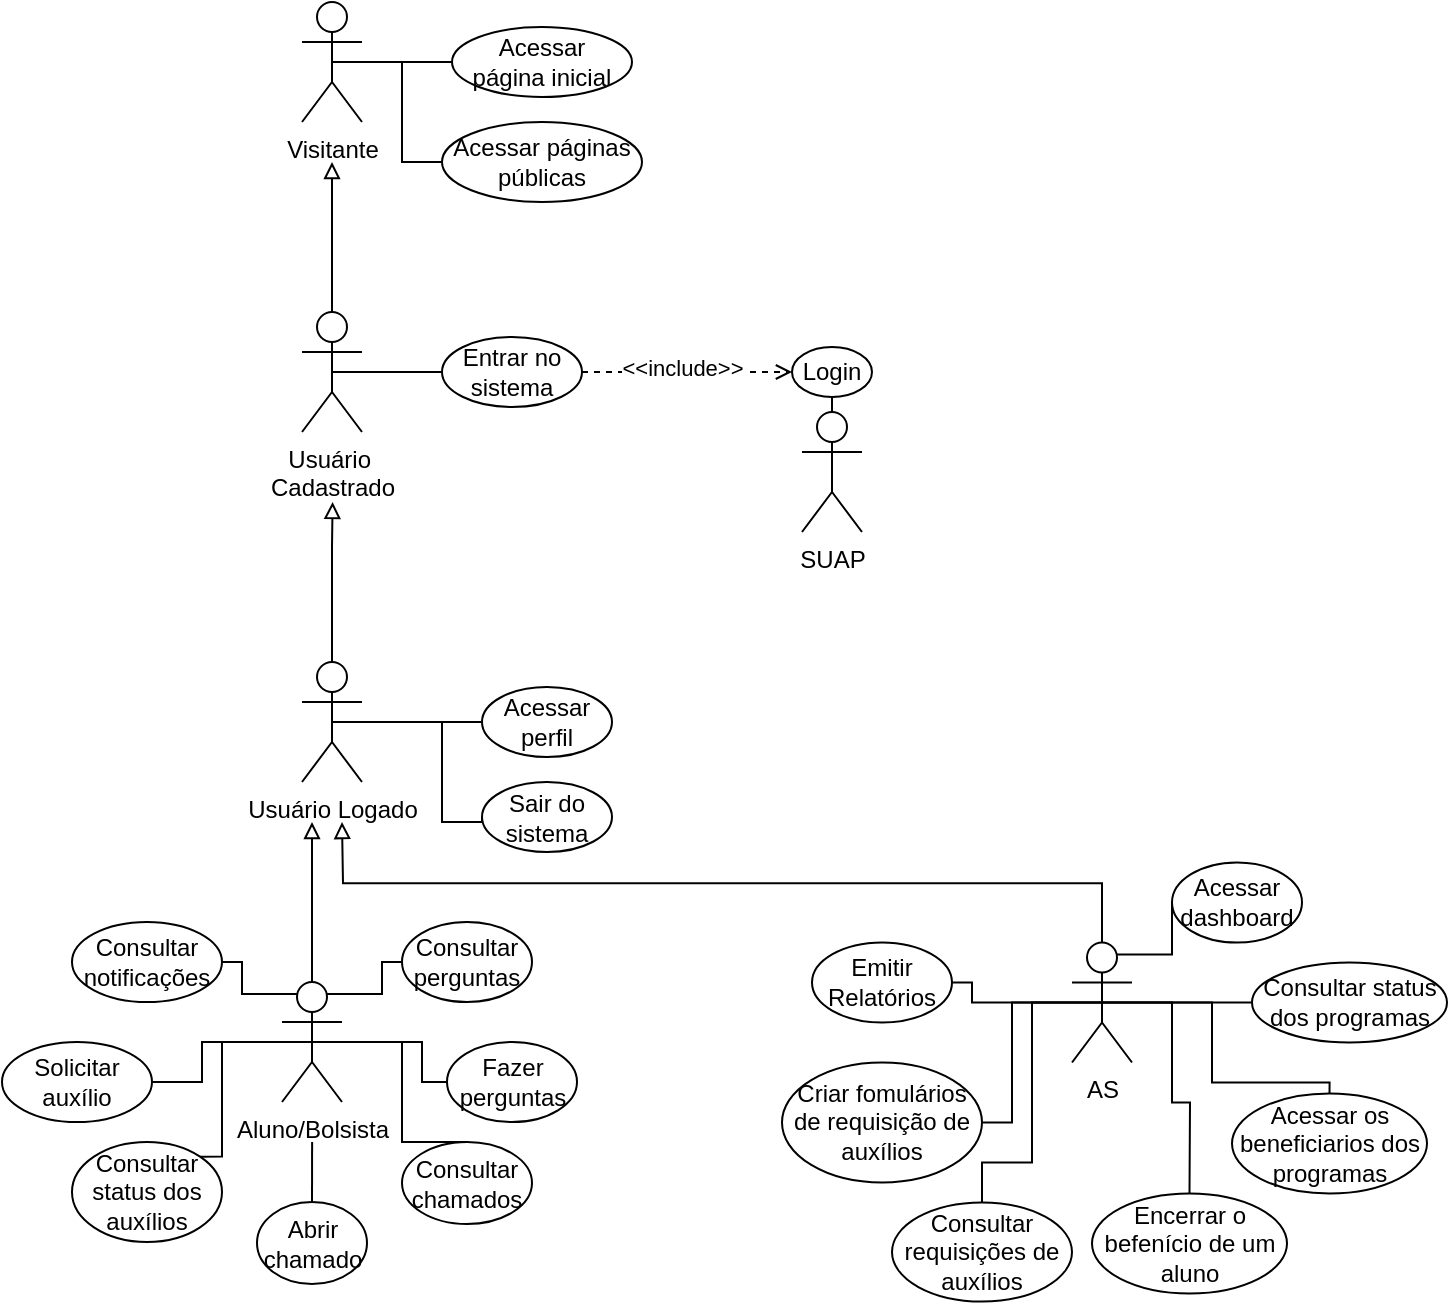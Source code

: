 <mxfile version="27.0.6">
  <diagram name="Página-1" id="qQChMc6CsR9quMTi2kan">
    <mxGraphModel dx="2505" dy="874" grid="1" gridSize="10" guides="1" tooltips="1" connect="1" arrows="1" fold="1" page="1" pageScale="1" pageWidth="827" pageHeight="1169" math="0" shadow="0">
      <root>
        <mxCell id="0" />
        <mxCell id="1" parent="0" />
        <mxCell id="JfT9hTI9RyHtd1UQTJpB-1" style="edgeStyle=orthogonalEdgeStyle;rounded=0;orthogonalLoop=1;jettySize=auto;html=1;exitX=0.5;exitY=0.5;exitDx=0;exitDy=0;exitPerimeter=0;entryX=0;entryY=0.5;entryDx=0;entryDy=0;endArrow=none;startFill=0;" parent="1" source="SMolukqlQFWp5ZvPOzQk-1" target="SMolukqlQFWp5ZvPOzQk-10" edge="1">
          <mxGeometry relative="1" as="geometry" />
        </mxCell>
        <mxCell id="2jT3qYnNEIoOFRAtBTXi-2" style="edgeStyle=orthogonalEdgeStyle;rounded=0;orthogonalLoop=1;jettySize=auto;html=1;exitX=0.5;exitY=0.5;exitDx=0;exitDy=0;exitPerimeter=0;entryX=0;entryY=0.5;entryDx=0;entryDy=0;endArrow=none;startFill=0;" parent="1" source="SMolukqlQFWp5ZvPOzQk-1" target="SMolukqlQFWp5ZvPOzQk-8" edge="1">
          <mxGeometry relative="1" as="geometry" />
        </mxCell>
        <mxCell id="SMolukqlQFWp5ZvPOzQk-1" value="Visitante" style="shape=umlActor;verticalLabelPosition=bottom;verticalAlign=top;html=1;outlineConnect=0;" parent="1" vertex="1">
          <mxGeometry x="-630" y="40" width="30" height="60" as="geometry" />
        </mxCell>
        <mxCell id="2jT3qYnNEIoOFRAtBTXi-34" style="edgeStyle=orthogonalEdgeStyle;rounded=0;orthogonalLoop=1;jettySize=auto;html=1;exitX=0.5;exitY=0;exitDx=0;exitDy=0;exitPerimeter=0;endArrow=block;endFill=0;" parent="1" source="SMolukqlQFWp5ZvPOzQk-4" edge="1">
          <mxGeometry relative="1" as="geometry">
            <mxPoint x="-610" y="450" as="targetPoint" />
          </mxGeometry>
        </mxCell>
        <mxCell id="trck6_Iytx7SmgG77mV8-2" style="edgeStyle=orthogonalEdgeStyle;rounded=0;orthogonalLoop=1;jettySize=auto;html=1;exitX=0.75;exitY=0.1;exitDx=0;exitDy=0;exitPerimeter=0;entryX=0;entryY=0.5;entryDx=0;entryDy=0;endArrow=none;startFill=0;" edge="1" parent="1" source="SMolukqlQFWp5ZvPOzQk-4" target="trck6_Iytx7SmgG77mV8-1">
          <mxGeometry relative="1" as="geometry" />
        </mxCell>
        <mxCell id="trck6_Iytx7SmgG77mV8-4" style="edgeStyle=orthogonalEdgeStyle;rounded=0;orthogonalLoop=1;jettySize=auto;html=1;exitX=0.5;exitY=0.5;exitDx=0;exitDy=0;exitPerimeter=0;entryX=0;entryY=0.5;entryDx=0;entryDy=0;endArrow=none;startFill=0;" edge="1" parent="1" source="SMolukqlQFWp5ZvPOzQk-4" target="trck6_Iytx7SmgG77mV8-3">
          <mxGeometry relative="1" as="geometry" />
        </mxCell>
        <mxCell id="trck6_Iytx7SmgG77mV8-6" style="edgeStyle=orthogonalEdgeStyle;rounded=0;orthogonalLoop=1;jettySize=auto;html=1;exitX=0.5;exitY=0.5;exitDx=0;exitDy=0;exitPerimeter=0;entryX=0.5;entryY=0;entryDx=0;entryDy=0;endArrow=none;startFill=0;" edge="1" parent="1" source="SMolukqlQFWp5ZvPOzQk-4" target="trck6_Iytx7SmgG77mV8-5">
          <mxGeometry relative="1" as="geometry">
            <Array as="points">
              <mxPoint x="-175" y="540.25" />
              <mxPoint x="-175" y="580.25" />
            </Array>
          </mxGeometry>
        </mxCell>
        <mxCell id="trck6_Iytx7SmgG77mV8-10" style="edgeStyle=orthogonalEdgeStyle;rounded=0;orthogonalLoop=1;jettySize=auto;html=1;exitX=0.5;exitY=0.5;exitDx=0;exitDy=0;exitPerimeter=0;endArrow=none;startFill=0;" edge="1" parent="1" source="SMolukqlQFWp5ZvPOzQk-4" target="trck6_Iytx7SmgG77mV8-7">
          <mxGeometry relative="1" as="geometry">
            <Array as="points">
              <mxPoint x="-195" y="540.25" />
              <mxPoint x="-195" y="590.25" />
              <mxPoint x="-186" y="590.25" />
            </Array>
          </mxGeometry>
        </mxCell>
        <mxCell id="trck6_Iytx7SmgG77mV8-14" style="edgeStyle=orthogonalEdgeStyle;rounded=0;orthogonalLoop=1;jettySize=auto;html=1;exitX=0.5;exitY=0.5;exitDx=0;exitDy=0;exitPerimeter=0;entryX=1;entryY=0.5;entryDx=0;entryDy=0;endArrow=none;startFill=0;" edge="1" parent="1" source="SMolukqlQFWp5ZvPOzQk-4" target="trck6_Iytx7SmgG77mV8-13">
          <mxGeometry relative="1" as="geometry">
            <Array as="points">
              <mxPoint x="-295" y="540.25" />
              <mxPoint x="-295" y="530.25" />
            </Array>
          </mxGeometry>
        </mxCell>
        <mxCell id="trck6_Iytx7SmgG77mV8-15" style="edgeStyle=orthogonalEdgeStyle;rounded=0;orthogonalLoop=1;jettySize=auto;html=1;exitX=0.5;exitY=0.5;exitDx=0;exitDy=0;exitPerimeter=0;entryX=1;entryY=0.5;entryDx=0;entryDy=0;endArrow=none;startFill=0;" edge="1" parent="1" source="SMolukqlQFWp5ZvPOzQk-4" target="trck6_Iytx7SmgG77mV8-12">
          <mxGeometry relative="1" as="geometry">
            <Array as="points">
              <mxPoint x="-275" y="540.25" />
              <mxPoint x="-275" y="600.25" />
            </Array>
          </mxGeometry>
        </mxCell>
        <mxCell id="trck6_Iytx7SmgG77mV8-16" style="edgeStyle=orthogonalEdgeStyle;rounded=0;orthogonalLoop=1;jettySize=auto;html=1;exitX=0.5;exitY=0.5;exitDx=0;exitDy=0;exitPerimeter=0;entryX=0.5;entryY=0;entryDx=0;entryDy=0;endArrow=none;startFill=0;" edge="1" parent="1" source="SMolukqlQFWp5ZvPOzQk-4" target="trck6_Iytx7SmgG77mV8-11">
          <mxGeometry relative="1" as="geometry">
            <Array as="points">
              <mxPoint x="-265" y="540.25" />
              <mxPoint x="-265" y="620.25" />
              <mxPoint x="-290" y="620.25" />
            </Array>
          </mxGeometry>
        </mxCell>
        <mxCell id="SMolukqlQFWp5ZvPOzQk-4" value="AS" style="shape=umlActor;verticalLabelPosition=bottom;verticalAlign=top;html=1;outlineConnect=0;" parent="1" vertex="1">
          <mxGeometry x="-245" y="510.25" width="30" height="60" as="geometry" />
        </mxCell>
        <mxCell id="SMolukqlQFWp5ZvPOzQk-8" value="Acessar&lt;div&gt;página inicial&lt;/div&gt;" style="ellipse;whiteSpace=wrap;html=1;" parent="1" vertex="1">
          <mxGeometry x="-555" y="52.5" width="90" height="35" as="geometry" />
        </mxCell>
        <mxCell id="SMolukqlQFWp5ZvPOzQk-10" value="Acessar páginas públicas" style="ellipse;whiteSpace=wrap;html=1;" parent="1" vertex="1">
          <mxGeometry x="-560" y="100" width="100" height="40" as="geometry" />
        </mxCell>
        <mxCell id="2jT3qYnNEIoOFRAtBTXi-32" style="edgeStyle=orthogonalEdgeStyle;rounded=0;orthogonalLoop=1;jettySize=auto;html=1;endArrow=block;endFill=0;" parent="1" source="SMolukqlQFWp5ZvPOzQk-11" edge="1">
          <mxGeometry relative="1" as="geometry">
            <mxPoint x="-625" y="450" as="targetPoint" />
          </mxGeometry>
        </mxCell>
        <mxCell id="2jT3qYnNEIoOFRAtBTXi-48" style="edgeStyle=orthogonalEdgeStyle;rounded=0;orthogonalLoop=1;jettySize=auto;html=1;exitX=0.75;exitY=0.1;exitDx=0;exitDy=0;exitPerimeter=0;entryX=0;entryY=0.5;entryDx=0;entryDy=0;endArrow=none;startFill=0;" parent="1" source="SMolukqlQFWp5ZvPOzQk-11" target="2jT3qYnNEIoOFRAtBTXi-42" edge="1">
          <mxGeometry relative="1" as="geometry">
            <Array as="points">
              <mxPoint x="-590" y="536" />
              <mxPoint x="-590" y="520" />
            </Array>
          </mxGeometry>
        </mxCell>
        <mxCell id="2jT3qYnNEIoOFRAtBTXi-49" style="edgeStyle=orthogonalEdgeStyle;rounded=0;orthogonalLoop=1;jettySize=auto;html=1;exitX=0.25;exitY=0.1;exitDx=0;exitDy=0;exitPerimeter=0;entryX=1;entryY=0.5;entryDx=0;entryDy=0;endArrow=none;startFill=0;" parent="1" source="SMolukqlQFWp5ZvPOzQk-11" target="2jT3qYnNEIoOFRAtBTXi-35" edge="1">
          <mxGeometry relative="1" as="geometry" />
        </mxCell>
        <mxCell id="2jT3qYnNEIoOFRAtBTXi-50" style="edgeStyle=orthogonalEdgeStyle;rounded=0;orthogonalLoop=1;jettySize=auto;html=1;exitX=0.5;exitY=0.5;exitDx=0;exitDy=0;exitPerimeter=0;endArrow=none;startFill=0;" parent="1" source="SMolukqlQFWp5ZvPOzQk-11" target="2jT3qYnNEIoOFRAtBTXi-36" edge="1">
          <mxGeometry relative="1" as="geometry">
            <Array as="points">
              <mxPoint x="-680" y="560" />
              <mxPoint x="-680" y="580" />
            </Array>
          </mxGeometry>
        </mxCell>
        <mxCell id="2jT3qYnNEIoOFRAtBTXi-51" style="edgeStyle=orthogonalEdgeStyle;rounded=0;orthogonalLoop=1;jettySize=auto;html=1;exitX=0.5;exitY=0.5;exitDx=0;exitDy=0;exitPerimeter=0;entryX=0;entryY=0.5;entryDx=0;entryDy=0;endArrow=none;startFill=0;" parent="1" source="SMolukqlQFWp5ZvPOzQk-11" target="2jT3qYnNEIoOFRAtBTXi-40" edge="1">
          <mxGeometry relative="1" as="geometry">
            <Array as="points">
              <mxPoint x="-570" y="560" />
              <mxPoint x="-570" y="580" />
            </Array>
          </mxGeometry>
        </mxCell>
        <mxCell id="2jT3qYnNEIoOFRAtBTXi-52" style="edgeStyle=orthogonalEdgeStyle;rounded=0;orthogonalLoop=1;jettySize=auto;html=1;exitX=0.5;exitY=0.5;exitDx=0;exitDy=0;exitPerimeter=0;entryX=0.5;entryY=0;entryDx=0;entryDy=0;endArrow=none;startFill=0;" parent="1" source="SMolukqlQFWp5ZvPOzQk-11" target="2jT3qYnNEIoOFRAtBTXi-41" edge="1">
          <mxGeometry relative="1" as="geometry">
            <Array as="points">
              <mxPoint x="-580" y="560" />
              <mxPoint x="-580" y="610" />
              <mxPoint x="-547" y="610" />
            </Array>
          </mxGeometry>
        </mxCell>
        <mxCell id="SMolukqlQFWp5ZvPOzQk-11" value="Aluno/Bolsista" style="shape=umlActor;verticalLabelPosition=bottom;verticalAlign=top;html=1;outlineConnect=0;" parent="1" vertex="1">
          <mxGeometry x="-640" y="530" width="30" height="60" as="geometry" />
        </mxCell>
        <mxCell id="2jT3qYnNEIoOFRAtBTXi-9" style="edgeStyle=orthogonalEdgeStyle;rounded=0;orthogonalLoop=1;jettySize=auto;html=1;endArrow=block;endFill=0;" parent="1" source="2jT3qYnNEIoOFRAtBTXi-4" edge="1">
          <mxGeometry relative="1" as="geometry">
            <mxPoint x="-615" y="120" as="targetPoint" />
          </mxGeometry>
        </mxCell>
        <mxCell id="2jT3qYnNEIoOFRAtBTXi-10" style="edgeStyle=orthogonalEdgeStyle;rounded=0;orthogonalLoop=1;jettySize=auto;html=1;exitX=0.5;exitY=0.5;exitDx=0;exitDy=0;exitPerimeter=0;entryX=0;entryY=0.5;entryDx=0;entryDy=0;endArrow=none;startFill=0;" parent="1" source="2jT3qYnNEIoOFRAtBTXi-4" target="2jT3qYnNEIoOFRAtBTXi-7" edge="1">
          <mxGeometry relative="1" as="geometry" />
        </mxCell>
        <mxCell id="2jT3qYnNEIoOFRAtBTXi-4" value="Usuário&amp;nbsp;&lt;div&gt;Cadastrado&lt;/div&gt;" style="shape=umlActor;verticalLabelPosition=bottom;verticalAlign=top;html=1;outlineConnect=0;" parent="1" vertex="1">
          <mxGeometry x="-630" y="195" width="30" height="60" as="geometry" />
        </mxCell>
        <mxCell id="2jT3qYnNEIoOFRAtBTXi-16" style="edgeStyle=orthogonalEdgeStyle;rounded=0;orthogonalLoop=1;jettySize=auto;html=1;exitX=1;exitY=0.5;exitDx=0;exitDy=0;entryX=0;entryY=0.5;entryDx=0;entryDy=0;endArrow=open;endFill=0;dashed=1;" parent="1" source="2jT3qYnNEIoOFRAtBTXi-7" target="2jT3qYnNEIoOFRAtBTXi-13" edge="1">
          <mxGeometry relative="1" as="geometry" />
        </mxCell>
        <mxCell id="2jT3qYnNEIoOFRAtBTXi-18" value="&amp;lt;&amp;lt;include&amp;gt;&amp;gt;" style="edgeLabel;html=1;align=center;verticalAlign=middle;resizable=0;points=[];" parent="2jT3qYnNEIoOFRAtBTXi-16" vertex="1" connectable="0">
          <mxGeometry x="-0.047" y="2" relative="1" as="geometry">
            <mxPoint as="offset" />
          </mxGeometry>
        </mxCell>
        <mxCell id="2jT3qYnNEIoOFRAtBTXi-7" value="Entrar no sistema" style="ellipse;whiteSpace=wrap;html=1;" parent="1" vertex="1">
          <mxGeometry x="-560" y="207.5" width="70" height="35" as="geometry" />
        </mxCell>
        <mxCell id="2jT3qYnNEIoOFRAtBTXi-19" style="edgeStyle=orthogonalEdgeStyle;rounded=0;orthogonalLoop=1;jettySize=auto;html=1;entryX=0.5;entryY=1;entryDx=0;entryDy=0;endArrow=none;startFill=0;" parent="1" source="2jT3qYnNEIoOFRAtBTXi-12" target="2jT3qYnNEIoOFRAtBTXi-13" edge="1">
          <mxGeometry relative="1" as="geometry" />
        </mxCell>
        <mxCell id="2jT3qYnNEIoOFRAtBTXi-12" value="SUAP" style="shape=umlActor;verticalLabelPosition=bottom;verticalAlign=top;html=1;outlineConnect=0;" parent="1" vertex="1">
          <mxGeometry x="-380" y="245" width="30" height="60" as="geometry" />
        </mxCell>
        <mxCell id="2jT3qYnNEIoOFRAtBTXi-13" value="Login" style="ellipse;whiteSpace=wrap;html=1;" parent="1" vertex="1">
          <mxGeometry x="-385" y="212.5" width="40" height="25" as="geometry" />
        </mxCell>
        <mxCell id="2jT3qYnNEIoOFRAtBTXi-20" value="Acessar&lt;div&gt;perfil&lt;/div&gt;" style="ellipse;whiteSpace=wrap;html=1;" parent="1" vertex="1">
          <mxGeometry x="-540" y="382.5" width="65" height="35" as="geometry" />
        </mxCell>
        <mxCell id="2jT3qYnNEIoOFRAtBTXi-29" style="edgeStyle=orthogonalEdgeStyle;rounded=0;orthogonalLoop=1;jettySize=auto;html=1;exitX=0.5;exitY=0.5;exitDx=0;exitDy=0;exitPerimeter=0;entryX=0;entryY=0.5;entryDx=0;entryDy=0;endArrow=none;startFill=0;" parent="1" source="2jT3qYnNEIoOFRAtBTXi-22" target="2jT3qYnNEIoOFRAtBTXi-20" edge="1">
          <mxGeometry relative="1" as="geometry" />
        </mxCell>
        <mxCell id="2jT3qYnNEIoOFRAtBTXi-30" style="edgeStyle=orthogonalEdgeStyle;rounded=0;orthogonalLoop=1;jettySize=auto;html=1;exitX=0.5;exitY=0.5;exitDx=0;exitDy=0;exitPerimeter=0;entryX=0;entryY=0.5;entryDx=0;entryDy=0;endArrow=none;startFill=0;" parent="1" source="2jT3qYnNEIoOFRAtBTXi-22" target="2jT3qYnNEIoOFRAtBTXi-27" edge="1">
          <mxGeometry relative="1" as="geometry">
            <Array as="points">
              <mxPoint x="-560" y="400" />
              <mxPoint x="-560" y="450" />
              <mxPoint x="-540" y="450" />
            </Array>
          </mxGeometry>
        </mxCell>
        <mxCell id="2jT3qYnNEIoOFRAtBTXi-22" value="Usuário Logado" style="shape=umlActor;verticalLabelPosition=bottom;verticalAlign=top;html=1;outlineConnect=0;" parent="1" vertex="1">
          <mxGeometry x="-630" y="370" width="30" height="60" as="geometry" />
        </mxCell>
        <mxCell id="2jT3qYnNEIoOFRAtBTXi-27" value="Sair do sistema" style="ellipse;whiteSpace=wrap;html=1;" parent="1" vertex="1">
          <mxGeometry x="-540" y="430" width="65" height="35" as="geometry" />
        </mxCell>
        <mxCell id="2jT3qYnNEIoOFRAtBTXi-28" style="edgeStyle=orthogonalEdgeStyle;rounded=0;orthogonalLoop=1;jettySize=auto;html=1;exitX=0.5;exitY=0;exitDx=0;exitDy=0;exitPerimeter=0;entryX=0.51;entryY=1.583;entryDx=0;entryDy=0;entryPerimeter=0;endArrow=block;endFill=0;" parent="1" source="2jT3qYnNEIoOFRAtBTXi-22" target="2jT3qYnNEIoOFRAtBTXi-4" edge="1">
          <mxGeometry relative="1" as="geometry" />
        </mxCell>
        <mxCell id="2jT3qYnNEIoOFRAtBTXi-35" value="Consultar notificações" style="ellipse;whiteSpace=wrap;html=1;" parent="1" vertex="1">
          <mxGeometry x="-745" y="500" width="75" height="40" as="geometry" />
        </mxCell>
        <mxCell id="2jT3qYnNEIoOFRAtBTXi-36" value="Solicitar auxílio" style="ellipse;whiteSpace=wrap;html=1;" parent="1" vertex="1">
          <mxGeometry x="-780" y="560" width="75" height="40" as="geometry" />
        </mxCell>
        <mxCell id="2jT3qYnNEIoOFRAtBTXi-37" value="Consultar status dos auxílios" style="ellipse;whiteSpace=wrap;html=1;" parent="1" vertex="1">
          <mxGeometry x="-745" y="610" width="75" height="50" as="geometry" />
        </mxCell>
        <mxCell id="2jT3qYnNEIoOFRAtBTXi-54" style="edgeStyle=orthogonalEdgeStyle;rounded=0;orthogonalLoop=1;jettySize=auto;html=1;exitX=0.5;exitY=0;exitDx=0;exitDy=0;endArrow=none;startFill=0;" parent="1" source="2jT3qYnNEIoOFRAtBTXi-39" edge="1">
          <mxGeometry relative="1" as="geometry">
            <mxPoint x="-624.944" y="610.0" as="targetPoint" />
          </mxGeometry>
        </mxCell>
        <mxCell id="2jT3qYnNEIoOFRAtBTXi-39" value="Abrir chamado" style="ellipse;whiteSpace=wrap;html=1;" parent="1" vertex="1">
          <mxGeometry x="-652.5" y="640" width="55" height="41" as="geometry" />
        </mxCell>
        <mxCell id="2jT3qYnNEIoOFRAtBTXi-40" value="Fazer perguntas" style="ellipse;whiteSpace=wrap;html=1;" parent="1" vertex="1">
          <mxGeometry x="-557.5" y="560" width="65" height="40" as="geometry" />
        </mxCell>
        <mxCell id="2jT3qYnNEIoOFRAtBTXi-41" value="Consultar&lt;div&gt;chamados&lt;/div&gt;" style="ellipse;whiteSpace=wrap;html=1;" parent="1" vertex="1">
          <mxGeometry x="-580" y="610" width="65" height="41" as="geometry" />
        </mxCell>
        <mxCell id="2jT3qYnNEIoOFRAtBTXi-42" value="Consultar&lt;div&gt;perguntas&lt;/div&gt;" style="ellipse;whiteSpace=wrap;html=1;" parent="1" vertex="1">
          <mxGeometry x="-580" y="500" width="65" height="40" as="geometry" />
        </mxCell>
        <mxCell id="2jT3qYnNEIoOFRAtBTXi-53" style="edgeStyle=orthogonalEdgeStyle;rounded=0;orthogonalLoop=1;jettySize=auto;html=1;exitX=0.5;exitY=0.5;exitDx=0;exitDy=0;exitPerimeter=0;entryX=1;entryY=0;entryDx=0;entryDy=0;endArrow=none;startFill=0;" parent="1" source="SMolukqlQFWp5ZvPOzQk-11" target="2jT3qYnNEIoOFRAtBTXi-37" edge="1">
          <mxGeometry relative="1" as="geometry">
            <Array as="points">
              <mxPoint x="-670" y="560" />
              <mxPoint x="-670" y="617" />
            </Array>
          </mxGeometry>
        </mxCell>
        <mxCell id="trck6_Iytx7SmgG77mV8-1" value="Acessar dashboard" style="ellipse;whiteSpace=wrap;html=1;" vertex="1" parent="1">
          <mxGeometry x="-195" y="470.25" width="65" height="40" as="geometry" />
        </mxCell>
        <mxCell id="trck6_Iytx7SmgG77mV8-3" value="Consultar status dos programas" style="ellipse;whiteSpace=wrap;html=1;" vertex="1" parent="1">
          <mxGeometry x="-155" y="520.25" width="97.5" height="40" as="geometry" />
        </mxCell>
        <mxCell id="trck6_Iytx7SmgG77mV8-5" value="Acessar os beneficiarios dos programas" style="ellipse;whiteSpace=wrap;html=1;" vertex="1" parent="1">
          <mxGeometry x="-165" y="585.75" width="97.5" height="50" as="geometry" />
        </mxCell>
        <mxCell id="trck6_Iytx7SmgG77mV8-7" value="Encerrar o befenício de um aluno" style="ellipse;whiteSpace=wrap;html=1;" vertex="1" parent="1">
          <mxGeometry x="-235" y="635.75" width="97.5" height="50" as="geometry" />
        </mxCell>
        <mxCell id="trck6_Iytx7SmgG77mV8-11" value="Consultar requisições de auxílios" style="ellipse;whiteSpace=wrap;html=1;" vertex="1" parent="1">
          <mxGeometry x="-335" y="640.25" width="90" height="49.5" as="geometry" />
        </mxCell>
        <mxCell id="trck6_Iytx7SmgG77mV8-12" value="Criar fomulários de requisição de auxílios" style="ellipse;whiteSpace=wrap;html=1;" vertex="1" parent="1">
          <mxGeometry x="-390" y="570.25" width="100" height="60" as="geometry" />
        </mxCell>
        <mxCell id="trck6_Iytx7SmgG77mV8-13" value="Emitir Relatórios" style="ellipse;whiteSpace=wrap;html=1;" vertex="1" parent="1">
          <mxGeometry x="-375" y="510.25" width="70" height="40" as="geometry" />
        </mxCell>
      </root>
    </mxGraphModel>
  </diagram>
</mxfile>
